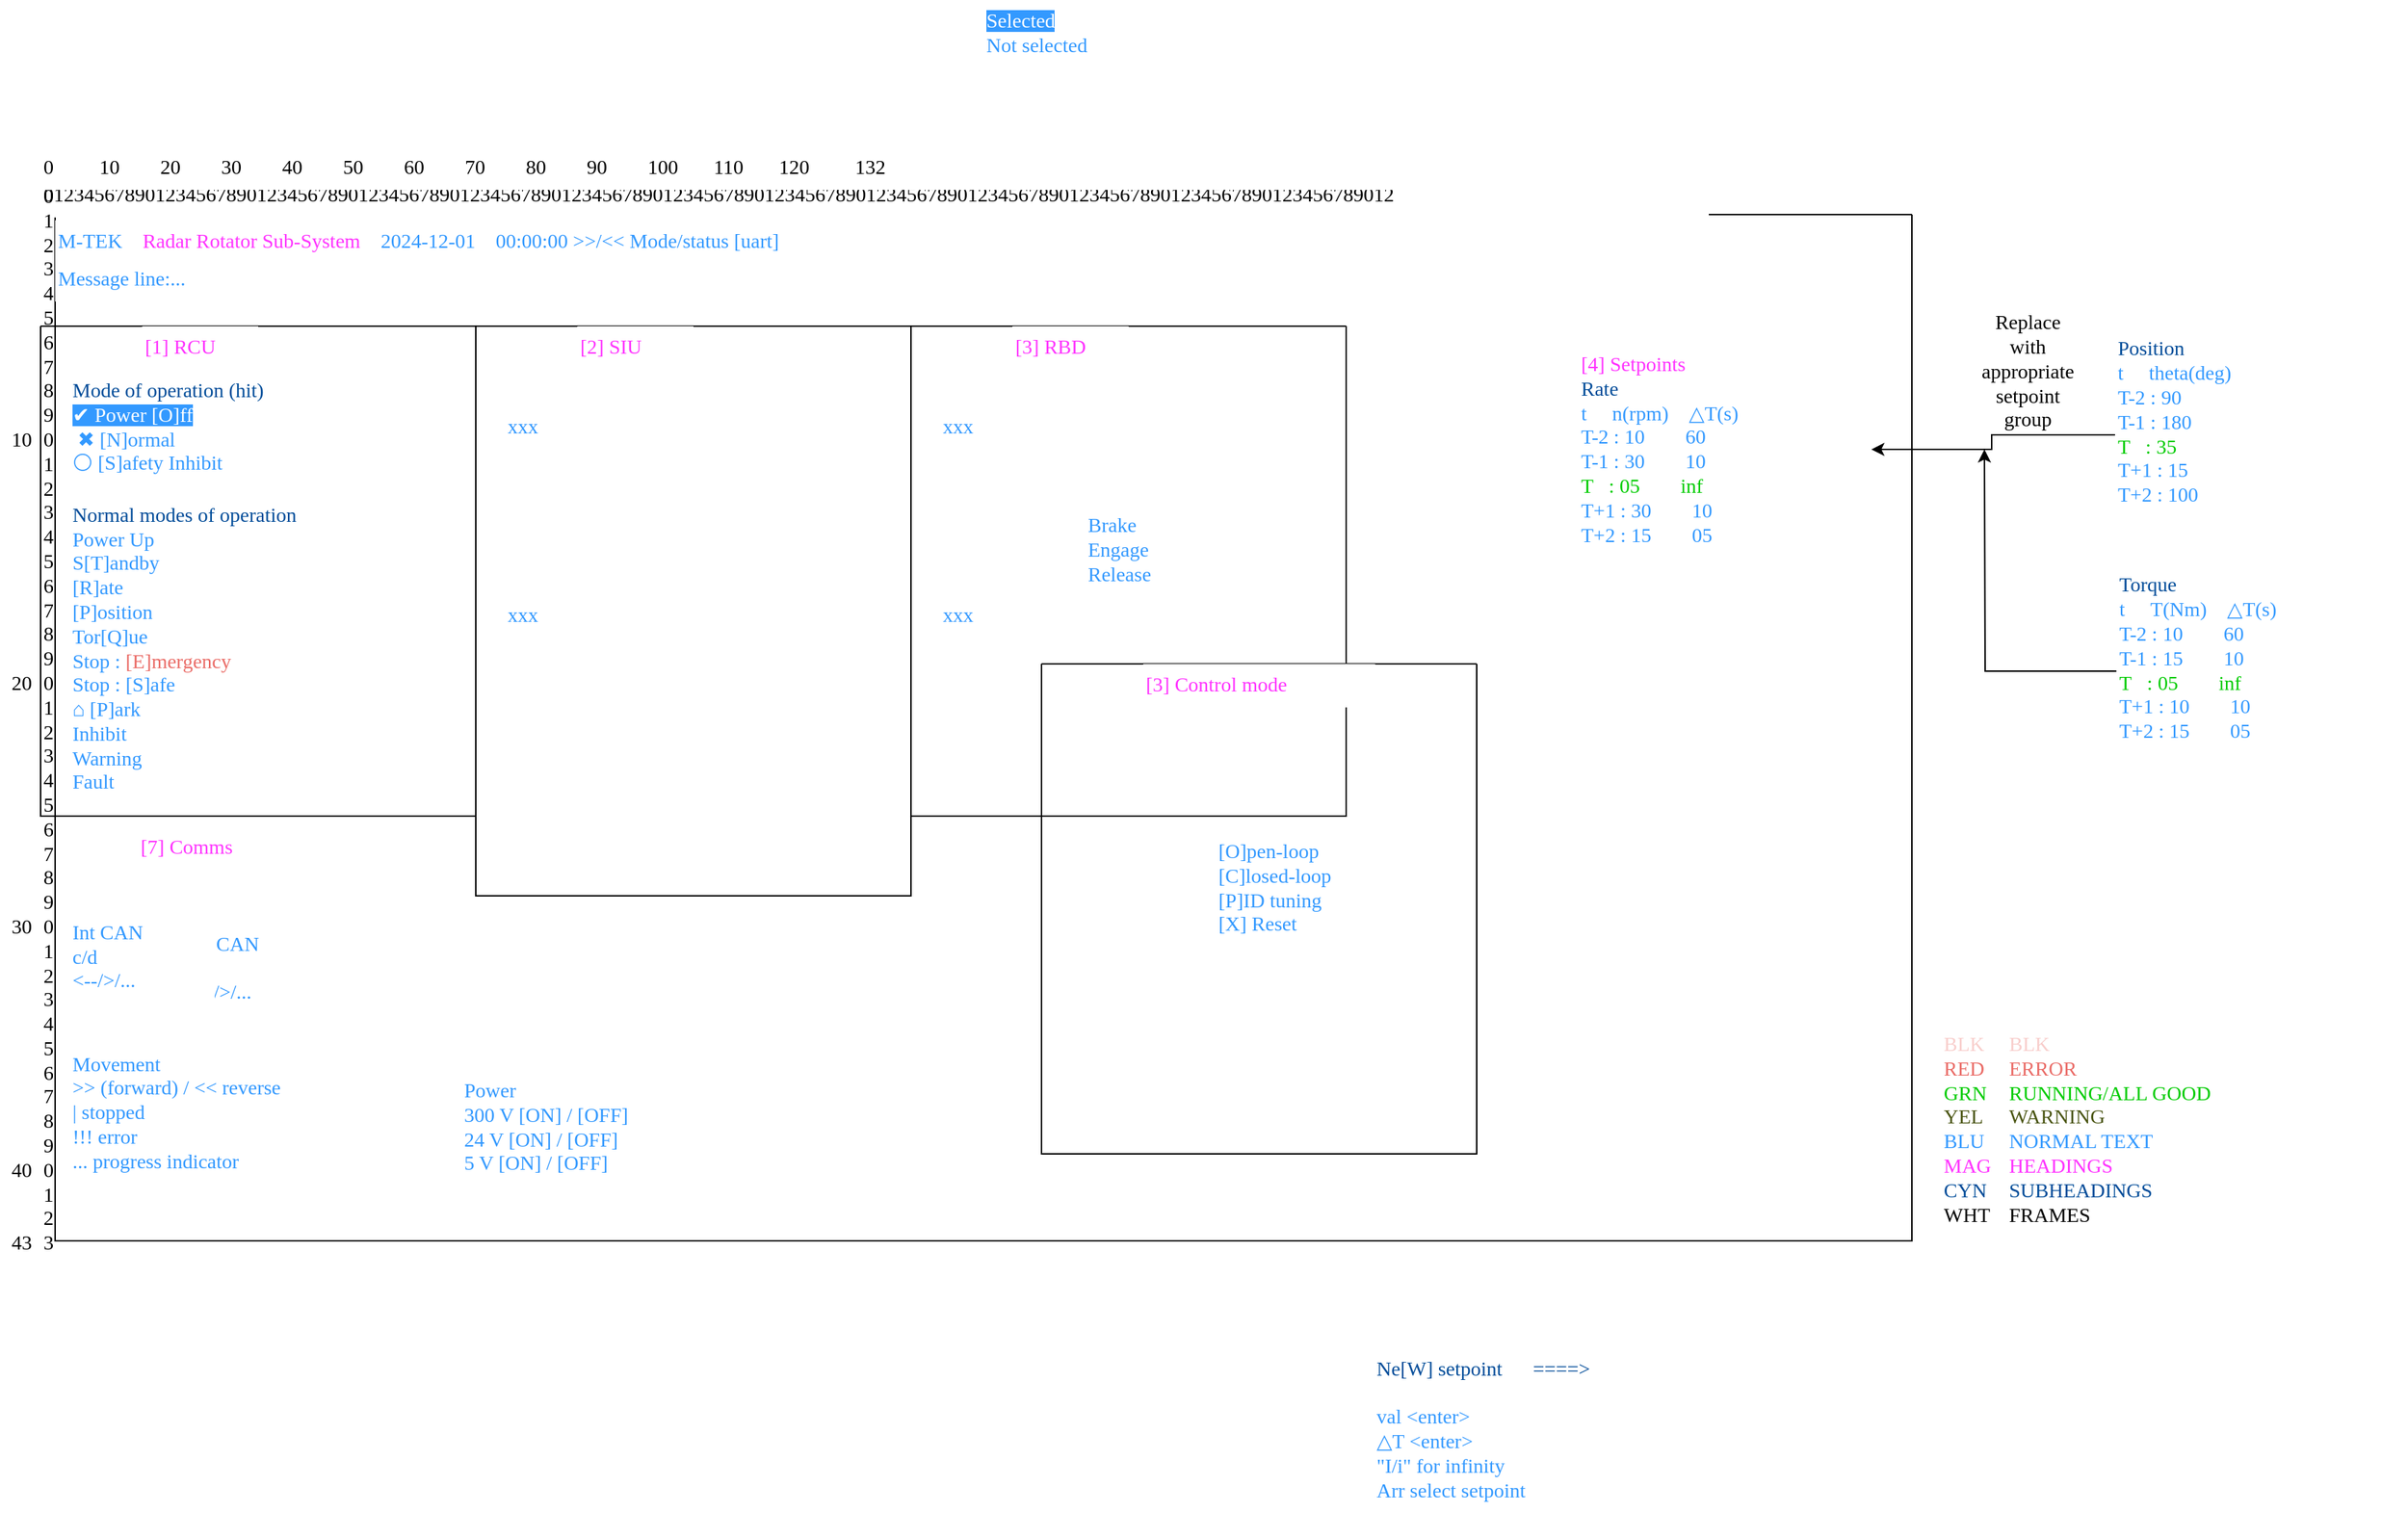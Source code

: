 <mxfile version="25.0.3">
  <diagram name="Page-1" id="gYPdV5KYoYjTxZCbX4Au">
    <mxGraphModel dx="3088" dy="1907" grid="1" gridSize="10" guides="1" tooltips="1" connect="1" arrows="1" fold="1" page="1" pageScale="1" pageWidth="1654" pageHeight="1169" math="0" shadow="0">
      <root>
        <mxCell id="0" />
        <mxCell id="1" parent="0" />
        <mxCell id="oLKlljd090616Nfrw5Nb-1" value="``````````````````````````````````````````" style="swimlane;startSize=0;fontFamily=Lucida Console;fontSize=14;" parent="1" vertex="1">
          <mxGeometry x="20" y="8" width="1280" height="708" as="geometry" />
        </mxCell>
        <mxCell id="LSzqvkUK99cfRbp6Mw0R-2" value="&#xa;" style="swimlane;startSize=0;fontFamily=Lucida Console;fontSize=14;" parent="oLKlljd090616Nfrw5Nb-1" vertex="1">
          <mxGeometry x="-10" y="77" width="300" height="338" as="geometry" />
        </mxCell>
        <mxCell id="LSzqvkUK99cfRbp6Mw0R-15" value="&lt;div&gt;&lt;span style=&quot;color: rgb(0, 76, 153); background-color: initial;&quot;&gt;Mode of operation (hit)&lt;/span&gt;&lt;/div&gt;&lt;div&gt;&lt;font color=&quot;#ffffff&quot; style=&quot;background-color: rgb(51, 153, 255);&quot;&gt;✔ Power [O]ff&lt;/font&gt;&lt;/div&gt;&lt;div&gt;&lt;div&gt;&lt;font color=&quot;#3399ff&quot;&gt;&amp;nbsp;✖ [N]ormal&amp;nbsp;&lt;/font&gt;&lt;/div&gt;&lt;div style=&quot;color: rgb(51, 153, 255);&quot;&gt;⚪ [S]afety Inhibit&lt;/div&gt;&lt;/div&gt;" style="text;html=1;align=left;verticalAlign=middle;resizable=0;points=[];autosize=1;strokeColor=none;fillColor=default;fontFamily=Lucida Console;fontSize=14;" parent="LSzqvkUK99cfRbp6Mw0R-2" vertex="1">
          <mxGeometry x="20" y="30" width="220" height="80" as="geometry" />
        </mxCell>
        <mxCell id="LSzqvkUK99cfRbp6Mw0R-17" value="&lt;div&gt;&lt;span style=&quot;color: rgb(0, 76, 153); background-color: initial;&quot;&gt;Normal modes of operation&lt;/span&gt;&lt;/div&gt;&lt;div&gt;&lt;span style=&quot;color: rgb(51, 153, 255); background-color: initial;&quot;&gt;Power Up&lt;/span&gt;&lt;/div&gt;&lt;div&gt;&lt;span style=&quot;background-color: initial;&quot;&gt;&lt;font color=&quot;#3399ff&quot;&gt;&lt;div style=&quot;&quot;&gt;S[T]andby&lt;/div&gt;&lt;div style=&quot;&quot;&gt;[R]ate&amp;nbsp;&lt;/div&gt;&lt;div style=&quot;&quot;&gt;[P]osition&lt;/div&gt;&lt;div style=&quot;&quot;&gt;Tor[Q]ue&amp;nbsp;&lt;/div&gt;&lt;div style=&quot;&quot;&gt;Stop :&amp;nbsp;&lt;span style=&quot;color: rgb(234, 107, 102);&quot;&gt;[E]mergency&amp;nbsp;&lt;/span&gt;&lt;/div&gt;&lt;div style=&quot;&quot;&gt;Stop : [S]afe&lt;/div&gt;&lt;/font&gt;&lt;/span&gt;&lt;span style=&quot;background-color: initial;&quot;&gt;&lt;font color=&quot;#3399ff&quot;&gt;&lt;div style=&quot;&quot;&gt;&lt;span style=&quot;background-color: initial; color: rgb(0, 0, 0);&quot;&gt;&lt;font color=&quot;#3399ff&quot;&gt;⌂ [&lt;/font&gt;&lt;/span&gt;P]ark&amp;nbsp;&lt;/div&gt;&lt;div style=&quot;&quot;&gt;Inhibit&lt;/div&gt;&lt;div style=&quot;&quot;&gt;Warning&lt;/div&gt;&lt;div style=&quot;&quot;&gt;Fault&amp;nbsp;&lt;/div&gt;&lt;/font&gt;&lt;/span&gt;&lt;/div&gt;" style="text;html=1;align=left;verticalAlign=middle;resizable=0;points=[];autosize=1;strokeColor=none;fillColor=default;fontFamily=Lucida Console;fontSize=14;" parent="LSzqvkUK99cfRbp6Mw0R-2" vertex="1">
          <mxGeometry x="20" y="113" width="230" height="220" as="geometry" />
        </mxCell>
        <mxCell id="LSzqvkUK99cfRbp6Mw0R-18" value="&lt;span style=&quot;color: rgb(255, 51, 255);&quot;&gt;[1] RCU&lt;/span&gt;" style="text;html=1;align=left;verticalAlign=middle;resizable=0;points=[];autosize=1;strokeColor=none;fillColor=default;fontFamily=Lucida Console;fontSize=14;" parent="LSzqvkUK99cfRbp6Mw0R-2" vertex="1">
          <mxGeometry x="70" width="80" height="30" as="geometry" />
        </mxCell>
        <mxCell id="oLKlljd090616Nfrw5Nb-26" value="&lt;div&gt;&lt;font color=&quot;#3399ff&quot;&gt;Movement&lt;/font&gt;&lt;/div&gt;&lt;div&gt;&lt;font color=&quot;#3399ff&quot;&gt;&amp;gt;&amp;gt; (forward) / &amp;lt;&amp;lt; reverse&lt;/font&gt;&lt;/div&gt;&lt;div&gt;&lt;font color=&quot;#3399ff&quot;&gt;| stopped&lt;/font&gt;&lt;/div&gt;&lt;div&gt;&lt;font color=&quot;#3399ff&quot;&gt;!!! error&lt;/font&gt;&lt;/div&gt;&lt;div&gt;&lt;font color=&quot;#3399ff&quot;&gt;... progress indicator&lt;/font&gt;&lt;/div&gt;" style="text;html=1;align=left;verticalAlign=middle;resizable=0;points=[];autosize=1;strokeColor=none;fillColor=default;fontFamily=Lucida Console;fontSize=14;" parent="oLKlljd090616Nfrw5Nb-1" vertex="1">
          <mxGeometry x="10" y="570" width="230" height="100" as="geometry" />
        </mxCell>
        <mxCell id="oLKlljd090616Nfrw5Nb-27" value="&lt;div&gt;&lt;font color=&quot;#3399ff&quot;&gt;Power&lt;/font&gt;&lt;/div&gt;&lt;div&gt;&lt;font color=&quot;#3399ff&quot;&gt;300 V [ON] / [OFF]&lt;/font&gt;&lt;/div&gt;&lt;div&gt;&lt;span style=&quot;color: rgb(51, 153, 255);&quot;&gt;24 V [ON] / [OFF]&lt;/span&gt;&lt;font color=&quot;#3399ff&quot;&gt;&lt;/font&gt;&lt;/div&gt;&lt;div&gt;&lt;span style=&quot;color: rgb(51, 153, 255);&quot;&gt;5 V [ON] / [OFF]&lt;/span&gt;&lt;span style=&quot;color: rgb(51, 153, 255);&quot;&gt;&lt;/span&gt;&lt;/div&gt;" style="text;html=1;align=left;verticalAlign=middle;resizable=0;points=[];autosize=1;strokeColor=none;fillColor=default;fontFamily=Lucida Console;fontSize=14;" parent="oLKlljd090616Nfrw5Nb-1" vertex="1">
          <mxGeometry x="280" y="590" width="180" height="80" as="geometry" />
        </mxCell>
        <mxCell id="LSzqvkUK99cfRbp6Mw0R-57" value="&#xa;" style="swimlane;startSize=0;fontFamily=Lucida Console;fontSize=14;" parent="oLKlljd090616Nfrw5Nb-1" vertex="1">
          <mxGeometry x="290" y="77" width="300" height="393" as="geometry" />
        </mxCell>
        <mxCell id="LSzqvkUK99cfRbp6Mw0R-58" value="&lt;div&gt;&lt;font color=&quot;#3399ff&quot;&gt;xxx&lt;/font&gt;&lt;/div&gt;" style="text;html=1;align=left;verticalAlign=middle;resizable=0;points=[];autosize=1;strokeColor=none;fillColor=default;fontFamily=Lucida Console;fontSize=14;" parent="LSzqvkUK99cfRbp6Mw0R-57" vertex="1">
          <mxGeometry x="20" y="55" width="50" height="30" as="geometry" />
        </mxCell>
        <mxCell id="LSzqvkUK99cfRbp6Mw0R-59" value="&lt;div&gt;&lt;font color=&quot;#3399ff&quot;&gt;xxx&lt;/font&gt;&lt;/div&gt;" style="text;html=1;align=left;verticalAlign=middle;resizable=0;points=[];autosize=1;strokeColor=none;fillColor=default;fontFamily=Lucida Console;fontSize=14;" parent="LSzqvkUK99cfRbp6Mw0R-57" vertex="1">
          <mxGeometry x="20" y="185" width="50" height="30" as="geometry" />
        </mxCell>
        <mxCell id="LSzqvkUK99cfRbp6Mw0R-60" value="&lt;span style=&quot;color: rgb(255, 51, 255);&quot;&gt;[2] SIU&lt;/span&gt;" style="text;html=1;align=left;verticalAlign=middle;resizable=0;points=[];autosize=1;strokeColor=none;fillColor=default;fontFamily=Lucida Console;fontSize=14;" parent="LSzqvkUK99cfRbp6Mw0R-57" vertex="1">
          <mxGeometry x="70" width="80" height="30" as="geometry" />
        </mxCell>
        <mxCell id="LSzqvkUK99cfRbp6Mw0R-61" value="&#xa;" style="swimlane;startSize=0;fontFamily=Lucida Console;fontSize=14;" parent="oLKlljd090616Nfrw5Nb-1" vertex="1">
          <mxGeometry x="590" y="77" width="300" height="338" as="geometry" />
        </mxCell>
        <mxCell id="LSzqvkUK99cfRbp6Mw0R-62" value="&lt;div&gt;&lt;font color=&quot;#3399ff&quot;&gt;xxx&lt;/font&gt;&lt;/div&gt;" style="text;html=1;align=left;verticalAlign=middle;resizable=0;points=[];autosize=1;strokeColor=none;fillColor=default;fontFamily=Lucida Console;fontSize=14;" parent="LSzqvkUK99cfRbp6Mw0R-61" vertex="1">
          <mxGeometry x="20" y="55" width="50" height="30" as="geometry" />
        </mxCell>
        <mxCell id="LSzqvkUK99cfRbp6Mw0R-63" value="&lt;div&gt;&lt;font color=&quot;#3399ff&quot;&gt;xxx&lt;/font&gt;&lt;/div&gt;" style="text;html=1;align=left;verticalAlign=middle;resizable=0;points=[];autosize=1;strokeColor=none;fillColor=default;fontFamily=Lucida Console;fontSize=14;" parent="LSzqvkUK99cfRbp6Mw0R-61" vertex="1">
          <mxGeometry x="20" y="185" width="50" height="30" as="geometry" />
        </mxCell>
        <mxCell id="LSzqvkUK99cfRbp6Mw0R-64" value="&lt;span style=&quot;color: rgb(255, 51, 255);&quot;&gt;[3] RBD&lt;/span&gt;" style="text;html=1;align=left;verticalAlign=middle;resizable=0;points=[];autosize=1;strokeColor=none;fillColor=default;fontFamily=Lucida Console;fontSize=14;" parent="LSzqvkUK99cfRbp6Mw0R-61" vertex="1">
          <mxGeometry x="70" width="80" height="30" as="geometry" />
        </mxCell>
        <mxCell id="LSzqvkUK99cfRbp6Mw0R-16" value="&lt;div&gt;&lt;font color=&quot;#3399ff&quot;&gt;Brake&lt;/font&gt;&lt;/div&gt;&lt;div&gt;&lt;font color=&quot;#3399ff&quot;&gt;Engage&lt;/font&gt;&lt;/div&gt;&lt;div&gt;&lt;font color=&quot;#3399ff&quot;&gt;Release&lt;/font&gt;&lt;/div&gt;" style="text;html=1;align=left;verticalAlign=middle;resizable=0;points=[];autosize=1;strokeColor=none;fillColor=default;fontFamily=Lucida Console;fontSize=14;" parent="LSzqvkUK99cfRbp6Mw0R-61" vertex="1">
          <mxGeometry x="120" y="125" width="80" height="60" as="geometry" />
        </mxCell>
        <mxCell id="0JCC86L8l436ZXqpCiF8-4" value="&lt;div&gt;&lt;font color=&quot;#ff33ff&quot;&gt;[4] Setpoints&lt;/font&gt;&lt;/div&gt;&lt;div&gt;&lt;span style=&quot;color: rgb(0, 76, 153);&quot;&gt;Rate&amp;nbsp;&amp;nbsp;&lt;/span&gt;&lt;/div&gt;&lt;div&gt;&lt;font color=&quot;#3399ff&quot;&gt;t&amp;nbsp; &amp;nbsp; &amp;nbsp;&lt;/font&gt;&lt;font color=&quot;#3399ff&quot; style=&quot;background-color: initial;&quot;&gt;n(rpm)&amp;nbsp; &amp;nbsp;&amp;nbsp;&lt;/font&gt;&lt;span style=&quot;background-color: initial;&quot;&gt;&lt;font color=&quot;#3399ff&quot;&gt;△&lt;/font&gt;&lt;/span&gt;&lt;font color=&quot;#3399ff&quot;&gt;T(&lt;/font&gt;&lt;span style=&quot;background-color: initial; color: rgb(51, 153, 255);&quot;&gt;s)&lt;/span&gt;&lt;/div&gt;&lt;div&gt;&lt;font style=&quot;background-color: initial;&quot; color=&quot;#3399ff&quot;&gt;T-2 :&amp;nbsp;&lt;/font&gt;&lt;span style=&quot;background-color: initial; color: rgb(51, 153, 255);&quot;&gt;10&amp;nbsp; &amp;nbsp; &amp;nbsp; &amp;nbsp; 60&lt;/span&gt;&lt;/div&gt;&lt;div&gt;&lt;font color=&quot;#3399ff&quot;&gt;T-1 : 30&amp;nbsp; &amp;nbsp; &amp;nbsp; &amp;nbsp; 10&lt;/font&gt;&lt;/div&gt;&lt;div&gt;&lt;font color=&quot;#00cc00&quot;&gt;T&amp;nbsp; &amp;nbsp;: 05&amp;nbsp; &amp;nbsp; &amp;nbsp; &amp;nbsp; inf&lt;/font&gt;&lt;/div&gt;&lt;div&gt;&lt;font color=&quot;#3399ff&quot;&gt;T+1 : 30&amp;nbsp; &amp;nbsp; &amp;nbsp; &amp;nbsp; 10&lt;/font&gt;&lt;/div&gt;&lt;div&gt;&lt;font color=&quot;#3399ff&quot;&gt;T+2 : 15&amp;nbsp; &amp;nbsp; &amp;nbsp; &amp;nbsp; 05&lt;/font&gt;&lt;/div&gt;&lt;div&gt;&lt;br&gt;&lt;/div&gt;" style="text;html=1;align=left;verticalAlign=middle;resizable=0;points=[];autosize=1;strokeColor=none;fillColor=default;fontFamily=Lucida Console;fontSize=14;" parent="oLKlljd090616Nfrw5Nb-1" vertex="1">
          <mxGeometry x="1050" y="91" width="200" height="160" as="geometry" />
        </mxCell>
        <mxCell id="LSzqvkUK99cfRbp6Mw0R-78" value="" style="group;fontStyle=4" parent="oLKlljd090616Nfrw5Nb-1" vertex="1" connectable="0">
          <mxGeometry x="30" y="420" width="190" height="40" as="geometry" />
        </mxCell>
        <mxCell id="LSzqvkUK99cfRbp6Mw0R-74" value="&lt;div&gt;&lt;font color=&quot;#3399ff&quot;&gt;&lt;br&gt;&lt;/font&gt;&lt;/div&gt;" style="text;html=1;align=left;verticalAlign=middle;resizable=0;points=[];autosize=1;strokeColor=none;fillColor=default;fontFamily=Lucida Console;fontSize=14;" parent="LSzqvkUK99cfRbp6Mw0R-78" vertex="1">
          <mxGeometry x="117.619" y="14.434" width="20" height="30" as="geometry" />
        </mxCell>
        <mxCell id="LSzqvkUK99cfRbp6Mw0R-77" value="" style="group" parent="LSzqvkUK99cfRbp6Mw0R-78" vertex="1" connectable="0">
          <mxGeometry width="135.714" height="37.186" as="geometry" />
        </mxCell>
        <mxCell id="LSzqvkUK99cfRbp6Mw0R-71" value="" style="text;html=1;align=left;verticalAlign=middle;resizable=0;points=[];autosize=1;strokeColor=none;fillColor=default;fontFamily=Lucida Console;fontSize=14;" parent="LSzqvkUK99cfRbp6Mw0R-77" vertex="1">
          <mxGeometry x="58.81" y="20.061" width="50" height="40" as="geometry" />
        </mxCell>
        <mxCell id="LSzqvkUK99cfRbp6Mw0R-83" value="&lt;div&gt;&lt;font color=&quot;#ff33ff&quot;&gt;[7] Comms&lt;/font&gt;&lt;/div&gt;" style="text;html=1;align=left;verticalAlign=middle;resizable=0;points=[];autosize=1;strokeColor=none;fillColor=default;fontFamily=Lucida Console;fontSize=14;" parent="LSzqvkUK99cfRbp6Mw0R-77" vertex="1">
          <mxGeometry x="27.143" y="2.324" width="100" height="30" as="geometry" />
        </mxCell>
        <mxCell id="oLKlljd090616Nfrw5Nb-9" value="&lt;font color=&quot;#3399ff&quot;&gt;M-TEK&amp;nbsp; &amp;nbsp; &lt;/font&gt;&lt;font color=&quot;#ff33ff&quot;&gt;Radar Rotator Sub-System&amp;nbsp; &amp;nbsp;&amp;nbsp;&lt;/font&gt;&lt;span style=&quot;color: rgb(51, 153, 255);&quot;&gt;2024-12-01&amp;nbsp; &amp;nbsp; 00:00:00&amp;nbsp;&lt;/span&gt;&lt;span style=&quot;color: rgb(51, 153, 255); background-color: initial;&quot;&gt;&amp;gt;&amp;gt;/&amp;lt;&amp;lt; Mode/status [&lt;/span&gt;&lt;span style=&quot;color: rgb(51, 153, 255);&quot;&gt;uart]&lt;/span&gt;" style="text;html=1;align=left;verticalAlign=middle;resizable=0;points=[];autosize=1;strokeColor=none;fillColor=default;labelBackgroundColor=none;fontFamily=Lucida Console;fontSize=14;" parent="oLKlljd090616Nfrw5Nb-1" vertex="1">
          <mxGeometry y="4" width="730" height="30" as="geometry" />
        </mxCell>
        <mxCell id="oLKlljd090616Nfrw5Nb-10" value="&lt;font color=&quot;#3399ff&quot;&gt;Message line:...&lt;/font&gt;" style="text;html=1;align=left;verticalAlign=middle;resizable=0;points=[];autosize=1;strokeColor=none;fillColor=default;fontFamily=Lucida Console;fontSize=14;" parent="oLKlljd090616Nfrw5Nb-1" vertex="1">
          <mxGeometry y="30" width="160" height="30" as="geometry" />
        </mxCell>
        <mxCell id="XM46SwbWzzAtsz8LBBQU-1" value="&#xa;" style="swimlane;startSize=0;fontFamily=Lucida Console;fontSize=14;" parent="oLKlljd090616Nfrw5Nb-1" vertex="1">
          <mxGeometry x="680" y="310" width="300" height="338" as="geometry" />
        </mxCell>
        <mxCell id="XM46SwbWzzAtsz8LBBQU-4" value="&lt;span style=&quot;color: rgb(255, 51, 255);&quot;&gt;[3] Control mode&lt;/span&gt;" style="text;html=1;align=left;verticalAlign=middle;resizable=0;points=[];autosize=1;strokeColor=none;fillColor=default;fontFamily=Lucida Console;fontSize=14;" parent="XM46SwbWzzAtsz8LBBQU-1" vertex="1">
          <mxGeometry x="70" width="160" height="30" as="geometry" />
        </mxCell>
        <mxCell id="XM46SwbWzzAtsz8LBBQU-5" value="&lt;div&gt;&lt;font color=&quot;#3399ff&quot;&gt;[O]pen-loop&lt;/font&gt;&lt;/div&gt;&lt;div&gt;&lt;font color=&quot;#3399ff&quot;&gt;[C]losed-loop&lt;/font&gt;&lt;/div&gt;&lt;div&gt;&lt;font color=&quot;#3399ff&quot;&gt;[P]ID tuning&lt;/font&gt;&lt;/div&gt;&lt;div&gt;&lt;font color=&quot;#3399ff&quot;&gt;[X] Reset&lt;/font&gt;&lt;/div&gt;" style="text;html=1;align=left;verticalAlign=middle;resizable=0;points=[];autosize=1;strokeColor=none;fillColor=default;fontFamily=Lucida Console;fontSize=14;" parent="XM46SwbWzzAtsz8LBBQU-1" vertex="1">
          <mxGeometry x="120" y="115" width="130" height="80" as="geometry" />
        </mxCell>
        <mxCell id="XM46SwbWzzAtsz8LBBQU-6" value="&lt;br&gt;&lt;div&gt;&lt;br&gt;&lt;/div&gt;&lt;div&gt;&lt;font color=&quot;#3399ff&quot;&gt;Int CAN&lt;/font&gt;&lt;/div&gt;&lt;div&gt;&lt;font color=&quot;#3399ff&quot;&gt;c/d&lt;/font&gt;&lt;/div&gt;&lt;div&gt;&lt;font color=&quot;#3399ff&quot;&gt;&amp;lt;--/&amp;gt;/...&lt;/font&gt;&lt;/div&gt;&lt;div&gt;&lt;br&gt;&lt;/div&gt;" style="text;html=1;align=left;verticalAlign=middle;resizable=0;points=[];autosize=1;strokeColor=none;fillColor=default;fontFamily=Lucida Console;fontSize=14;" parent="oLKlljd090616Nfrw5Nb-1" vertex="1">
          <mxGeometry x="90" y="457" width="100" height="110" as="geometry" />
        </mxCell>
        <mxCell id="LSzqvkUK99cfRbp6Mw0R-72" value="&lt;br&gt;&lt;div&gt;&lt;br&gt;&lt;/div&gt;&lt;div&gt;&lt;font color=&quot;#3399ff&quot;&gt;Int CAN&lt;/font&gt;&lt;/div&gt;&lt;div&gt;&lt;font color=&quot;#3399ff&quot;&gt;c/d&lt;/font&gt;&lt;/div&gt;&lt;div&gt;&lt;font color=&quot;#3399ff&quot;&gt;&amp;lt;--/&amp;gt;/...&lt;/font&gt;&lt;/div&gt;&lt;div&gt;&lt;br&gt;&lt;/div&gt;" style="text;html=1;align=left;verticalAlign=middle;resizable=0;points=[];autosize=1;strokeColor=none;fillColor=default;fontFamily=Lucida Console;fontSize=14;" parent="oLKlljd090616Nfrw5Nb-1" vertex="1">
          <mxGeometry x="10" y="449" width="100" height="110" as="geometry" />
        </mxCell>
        <mxCell id="qkAYrCaB-duEuZqhV6VB-1" value="&lt;font&gt;0123456789012345678901234567890123456789012345678901234567890123456789012345678901234567890123456789012345678901234567890123456789012&lt;/font&gt;" style="text;html=1;align=left;verticalAlign=middle;resizable=0;points=[];autosize=1;strokeColor=none;fillColor=default;fontFamily=Lucida Console;fontSize=14;" parent="1" vertex="1">
          <mxGeometry x="10" y="-20" width="1150" height="30" as="geometry" />
        </mxCell>
        <mxCell id="qkAYrCaB-duEuZqhV6VB-2" value="&lt;font&gt;0&amp;nbsp; &amp;nbsp; &amp;nbsp; &amp;nbsp; &amp;nbsp;10&amp;nbsp; &amp;nbsp; &amp;nbsp; &amp;nbsp; 20&amp;nbsp; &amp;nbsp; &amp;nbsp; &amp;nbsp; 30&amp;nbsp; &amp;nbsp; &amp;nbsp; &amp;nbsp; 40&amp;nbsp; &amp;nbsp; &amp;nbsp; &amp;nbsp; 50&amp;nbsp; &amp;nbsp; &amp;nbsp; &amp;nbsp; 60&amp;nbsp; &amp;nbsp; &amp;nbsp; &amp;nbsp; 70&amp;nbsp; &amp;nbsp; &amp;nbsp; &amp;nbsp; 80&amp;nbsp; &amp;nbsp; &amp;nbsp; &amp;nbsp; 90&amp;nbsp; &amp;nbsp; &amp;nbsp; &amp;nbsp; 100&amp;nbsp; &amp;nbsp; &amp;nbsp; &amp;nbsp;110&amp;nbsp; &amp;nbsp; &amp;nbsp; &amp;nbsp;120&amp;nbsp; &amp;nbsp; &amp;nbsp; &amp;nbsp; &amp;nbsp;132&amp;nbsp;&lt;/font&gt;" style="text;html=1;align=left;verticalAlign=middle;resizable=0;points=[];autosize=1;strokeColor=none;fillColor=default;fontFamily=Lucida Console;fontSize=14;" parent="1" vertex="1">
          <mxGeometry x="10" y="-39" width="1170" height="30" as="geometry" />
        </mxCell>
        <mxCell id="0JCC86L8l436ZXqpCiF8-2" value="&lt;div&gt;&lt;br&gt;&lt;/div&gt;&lt;div&gt;&lt;br&gt;&lt;/div&gt;&lt;div&gt;&lt;br&gt;&lt;/div&gt;&lt;div&gt;&lt;br&gt;&lt;/div&gt;&lt;div&gt;&lt;br&gt;&lt;/div&gt;&lt;div&gt;&lt;br&gt;&lt;/div&gt;&lt;div&gt;&lt;br&gt;&lt;/div&gt;&lt;div&gt;&lt;br&gt;&lt;/div&gt;&lt;div&gt;&lt;br&gt;&lt;/div&gt;&lt;br&gt;&lt;div&gt;10&lt;/div&gt;&lt;div&gt;&lt;br&gt;&lt;/div&gt;&lt;div&gt;&lt;br&gt;&lt;/div&gt;&lt;div&gt;&lt;br&gt;&lt;/div&gt;&lt;div&gt;&lt;br&gt;&lt;/div&gt;&lt;div&gt;&lt;br&gt;&lt;/div&gt;&lt;div&gt;&lt;br&gt;&lt;/div&gt;&lt;div&gt;&lt;br&gt;&lt;/div&gt;&lt;div&gt;&lt;br&gt;&lt;/div&gt;&lt;div&gt;&lt;br&gt;&lt;/div&gt;&lt;div&gt;20&lt;/div&gt;&lt;div&gt;&lt;br&gt;&lt;/div&gt;&lt;div&gt;&lt;br&gt;&lt;/div&gt;&lt;div&gt;&lt;br&gt;&lt;/div&gt;&lt;div&gt;&lt;br&gt;&lt;/div&gt;&lt;div&gt;&lt;br&gt;&lt;/div&gt;&lt;div&gt;&lt;br&gt;&lt;/div&gt;&lt;div&gt;&lt;br&gt;&lt;/div&gt;&lt;div&gt;&lt;br&gt;&lt;/div&gt;&lt;div&gt;&lt;br&gt;&lt;/div&gt;&lt;div&gt;30&lt;/div&gt;&lt;div&gt;&lt;br&gt;&lt;/div&gt;&lt;div&gt;&lt;br&gt;&lt;/div&gt;&lt;div&gt;&lt;br&gt;&lt;/div&gt;&lt;div&gt;&lt;br&gt;&lt;/div&gt;&lt;div&gt;&lt;br&gt;&lt;/div&gt;&lt;div&gt;&lt;br&gt;&lt;/div&gt;&lt;div&gt;&lt;br&gt;&lt;/div&gt;&lt;div&gt;&lt;br&gt;&lt;/div&gt;&lt;div&gt;&lt;br&gt;&lt;/div&gt;&lt;div&gt;40&lt;/div&gt;&lt;div&gt;&lt;br&gt;&lt;/div&gt;&lt;div&gt;&lt;br&gt;&lt;/div&gt;&lt;div&gt;43&lt;/div&gt;&lt;div&gt;&lt;br&gt;&lt;/div&gt;&lt;div&gt;&lt;br&gt;&lt;/div&gt;&lt;div&gt;&lt;br&gt;&lt;/div&gt;" style="text;whiteSpace=wrap;html=1;align=right;fontFamily=Lucida Console;fontSize=14;" parent="1" vertex="1">
          <mxGeometry x="-18" y="-19" width="24" height="240" as="geometry" />
        </mxCell>
        <mxCell id="qkAYrCaB-duEuZqhV6VB-3" value="0&lt;div&gt;1&lt;/div&gt;&lt;div&gt;2&lt;/div&gt;&lt;div&gt;3&lt;/div&gt;&lt;div&gt;4&lt;/div&gt;&lt;div&gt;5&lt;/div&gt;&lt;div&gt;6&lt;/div&gt;&lt;div&gt;7&lt;/div&gt;&lt;div&gt;8&lt;/div&gt;&lt;div&gt;9&lt;/div&gt;&lt;div&gt;0&lt;/div&gt;&lt;div&gt;1&lt;/div&gt;&lt;div&gt;2&lt;/div&gt;&lt;div&gt;3&lt;/div&gt;&lt;div&gt;4&lt;/div&gt;&lt;div&gt;5&lt;/div&gt;&lt;div&gt;6&lt;/div&gt;&lt;div&gt;7&lt;/div&gt;&lt;div&gt;8&lt;/div&gt;&lt;div&gt;9&lt;/div&gt;&lt;div&gt;0&lt;/div&gt;&lt;div&gt;1&lt;/div&gt;&lt;div&gt;2&lt;/div&gt;&lt;div&gt;3&lt;/div&gt;&lt;div&gt;4&lt;/div&gt;&lt;div&gt;5&lt;/div&gt;&lt;div&gt;6&lt;/div&gt;&lt;div&gt;7&lt;/div&gt;&lt;div&gt;8&lt;/div&gt;&lt;div&gt;9&lt;/div&gt;&lt;div&gt;0&lt;/div&gt;&lt;div&gt;1&lt;/div&gt;&lt;div&gt;2&lt;/div&gt;&lt;div&gt;3&lt;/div&gt;&lt;div&gt;4&lt;/div&gt;&lt;div&gt;5&lt;/div&gt;&lt;div&gt;6&lt;/div&gt;&lt;div&gt;7&lt;/div&gt;&lt;div&gt;8&lt;/div&gt;&lt;div&gt;9&lt;/div&gt;&lt;div&gt;0&lt;/div&gt;&lt;div&gt;1&lt;/div&gt;&lt;div&gt;2&lt;/div&gt;&lt;div&gt;3&lt;/div&gt;&lt;div&gt;&lt;br&gt;&lt;/div&gt;&lt;div&gt;&lt;br&gt;&lt;/div&gt;" style="text;whiteSpace=wrap;html=1;fontFamily=Lucida Console;fontSize=14;" parent="1" vertex="1">
          <mxGeometry x="10" y="-19" width="24" height="240" as="geometry" />
        </mxCell>
        <mxCell id="LSzqvkUK99cfRbp6Mw0R-84" value="&lt;div&gt;&lt;font color=&quot;#f8cecc&quot;&gt;BLK&lt;/font&gt;&lt;/div&gt;&lt;div&gt;&lt;font color=&quot;#ea6b66&quot;&gt;RED&lt;/font&gt;&lt;/div&gt;&lt;div&gt;&lt;span style=&quot;color: rgb(0, 204, 0);&quot;&gt;GRN&lt;/span&gt;&lt;/div&gt;&lt;div&gt;&lt;font color=&quot;#495411&quot;&gt;YEL&lt;/font&gt;&lt;/div&gt;&lt;div&gt;&lt;font color=&quot;#3399ff&quot;&gt;BLU&lt;/font&gt;&lt;/div&gt;&lt;div&gt;&lt;font color=&quot;#ff33ff&quot;&gt;MAG&lt;/font&gt;&lt;/div&gt;&lt;div&gt;&lt;font color=&quot;#004c99&quot;&gt;CYN&lt;/font&gt;&lt;/div&gt;&lt;div&gt;WHT&lt;/div&gt;&lt;div&gt;&lt;br&gt;&lt;/div&gt;" style="text;html=1;align=left;verticalAlign=middle;resizable=0;points=[];autosize=1;strokeColor=none;fillColor=default;fontFamily=Lucida Console;fontSize=14;" parent="1" vertex="1">
          <mxGeometry x="1320" y="568" width="50" height="160" as="geometry" />
        </mxCell>
        <mxCell id="LSzqvkUK99cfRbp6Mw0R-85" value="&lt;div&gt;&lt;font color=&quot;#f8cecc&quot;&gt;BLK&lt;/font&gt;&lt;/div&gt;&lt;div&gt;&lt;font color=&quot;#ea6b66&quot;&gt;ERROR&lt;/font&gt;&lt;/div&gt;&lt;div&gt;&lt;span style=&quot;color: rgb(0, 204, 0);&quot;&gt;RUNNING/ALL GOOD&lt;/span&gt;&lt;/div&gt;&lt;div&gt;&lt;font color=&quot;#495411&quot;&gt;WARNING&lt;/font&gt;&lt;/div&gt;&lt;div&gt;&lt;font color=&quot;#3399ff&quot;&gt;NORMAL TEXT&lt;/font&gt;&lt;/div&gt;&lt;div&gt;&lt;font color=&quot;#ff33ff&quot;&gt;HEADINGS&lt;/font&gt;&lt;/div&gt;&lt;div&gt;&lt;span style=&quot;background-color: initial;&quot;&gt;&lt;font color=&quot;#004c99&quot;&gt;SUBHEADINGS&lt;/font&gt;&lt;/span&gt;&lt;/div&gt;&lt;div&gt;&lt;span style=&quot;background-color: initial;&quot;&gt;FRAMES&lt;/span&gt;&lt;/div&gt;&lt;div&gt;&lt;br&gt;&lt;/div&gt;" style="text;html=1;align=left;verticalAlign=middle;resizable=0;points=[];autosize=1;strokeColor=none;fillColor=default;fontFamily=Lucida Console;fontSize=14;" parent="1" vertex="1">
          <mxGeometry x="1365" y="568" width="160" height="160" as="geometry" />
        </mxCell>
        <mxCell id="Y0vUoYvXCPpR4QLky-6E-1" value="&lt;div style=&quot;forced-color-adjust: none; font-family: &amp;quot;Lucida Console&amp;quot;; font-size: 14px; font-style: normal; font-variant-ligatures: normal; font-variant-caps: normal; font-weight: 400; letter-spacing: normal; orphans: 2; text-align: left; text-indent: 0px; text-transform: none; widows: 2; word-spacing: 0px; -webkit-text-stroke-width: 0px; white-space: nowrap; text-decoration-thickness: initial; text-decoration-style: initial; text-decoration-color: initial;&quot;&gt;&lt;font color=&quot;#ffffff&quot;&gt;&lt;span style=&quot;background-color: rgb(51, 153, 255);&quot;&gt;Selected&lt;/span&gt;&lt;/font&gt;&lt;/div&gt;&lt;div style=&quot;forced-color-adjust: none; font-family: &amp;quot;Lucida Console&amp;quot;; font-size: 14px; font-style: normal; font-variant-ligatures: normal; font-variant-caps: normal; font-weight: 400; letter-spacing: normal; orphans: 2; text-align: left; text-indent: 0px; text-transform: none; widows: 2; word-spacing: 0px; -webkit-text-stroke-width: 0px; white-space: nowrap; text-decoration-thickness: initial; text-decoration-style: initial; text-decoration-color: initial;&quot;&gt;&lt;span style=&quot;color: rgb(51, 153, 255);&quot;&gt;Not selected&lt;/span&gt;&lt;/div&gt;" style="text;whiteSpace=wrap;html=1;" vertex="1" parent="1">
          <mxGeometry x="660" y="-140" width="130" height="90" as="geometry" />
        </mxCell>
        <mxCell id="0JCC86L8l436ZXqpCiF8-5" value="&lt;span style=&quot;color: rgb(0, 76, 153);&quot;&gt;Ne[W] setpoint&amp;nbsp; &amp;nbsp; &amp;nbsp; ====&amp;gt;&lt;/span&gt;&lt;span style=&quot;color: rgb(51, 153, 255); background-color: initial;&quot;&gt;&amp;nbsp;&lt;/span&gt;&lt;div&gt;&lt;div&gt;&lt;br&gt;&lt;/div&gt;&lt;div&gt;&lt;div&gt;&lt;font color=&quot;#3399ff&quot;&gt;val &amp;lt;enter&amp;gt;&lt;br&gt;&lt;/font&gt;&lt;div&gt;&lt;span style=&quot;background-color: initial;&quot;&gt;&lt;font color=&quot;#3399ff&quot;&gt;△&lt;/font&gt;&lt;/span&gt;&lt;font color=&quot;#3399ff&quot;&gt;T &amp;lt;enter&amp;gt;&lt;/font&gt;&lt;div&gt;&lt;div&gt;&lt;font color=&quot;#3399ff&quot;&gt;&quot;I/i&quot; for infinity&lt;/font&gt;&lt;/div&gt;&lt;div&gt;&lt;font color=&quot;#3399ff&quot;&gt;Arr select setpoint&lt;/font&gt;&lt;/div&gt;&lt;/div&gt;&lt;/div&gt;&lt;/div&gt;&lt;div&gt;&lt;br&gt;&lt;/div&gt;&lt;/div&gt;&lt;/div&gt;" style="text;html=1;align=left;verticalAlign=middle;resizable=0;points=[];autosize=1;strokeColor=none;fillColor=default;labelBackgroundColor=none;fontFamily=Lucida Console;fontSize=14;" parent="1" vertex="1">
          <mxGeometry x="929" y="790" width="240" height="130" as="geometry" />
        </mxCell>
        <mxCell id="0JCC86L8l436ZXqpCiF8-6" value="&lt;div&gt;&lt;div&gt;&lt;span style=&quot;color: rgb(0, 76, 153); background-color: initial;&quot;&gt;Position&lt;/span&gt;&lt;/div&gt;&lt;/div&gt;&lt;div&gt;&lt;font color=&quot;#3399ff&quot;&gt;t&amp;nbsp; &amp;nbsp; &amp;nbsp;&lt;/font&gt;&lt;font color=&quot;#3399ff&quot; style=&quot;background-color: initial;&quot;&gt;theta(deg)&amp;nbsp;&lt;/font&gt;&lt;/div&gt;&lt;div&gt;&lt;font style=&quot;background-color: initial;&quot; color=&quot;#3399ff&quot;&gt;T-2 : 90&lt;/font&gt;&lt;span style=&quot;background-color: initial; color: rgb(51, 153, 255);&quot;&gt;&amp;nbsp; &amp;nbsp; &amp;nbsp; &amp;nbsp;&amp;nbsp;&lt;/span&gt;&lt;/div&gt;&lt;div&gt;&lt;font color=&quot;#3399ff&quot;&gt;T-1 : 180&amp;nbsp; &amp;nbsp; &amp;nbsp; &amp;nbsp;&amp;nbsp;&lt;/font&gt;&lt;/div&gt;&lt;div&gt;&lt;font color=&quot;#00cc00&quot;&gt;T&amp;nbsp; &amp;nbsp;: 35&amp;nbsp; &amp;nbsp; &amp;nbsp; &amp;nbsp;&amp;nbsp;&lt;/font&gt;&lt;/div&gt;&lt;div&gt;&lt;font color=&quot;#3399ff&quot;&gt;T+1 : 15&amp;nbsp; &amp;nbsp; &amp;nbsp; &amp;nbsp;&amp;nbsp;&lt;/font&gt;&lt;/div&gt;&lt;div&gt;&lt;font color=&quot;#3399ff&quot;&gt;T+2 : 100&amp;nbsp; &amp;nbsp; &amp;nbsp; &amp;nbsp;&amp;nbsp;&lt;/font&gt;&lt;/div&gt;&lt;div&gt;&lt;br&gt;&lt;/div&gt;" style="text;html=1;align=left;verticalAlign=middle;resizable=0;points=[];autosize=1;strokeColor=none;fillColor=default;fontFamily=Lucida Console;fontSize=14;" parent="1" vertex="1">
          <mxGeometry x="1440" y="85" width="170" height="150" as="geometry" />
        </mxCell>
        <mxCell id="Y0vUoYvXCPpR4QLky-6E-7" style="edgeStyle=orthogonalEdgeStyle;rounded=0;orthogonalLoop=1;jettySize=auto;html=1;" edge="1" parent="1" source="0JCC86L8l436ZXqpCiF8-7">
          <mxGeometry relative="1" as="geometry">
            <mxPoint x="1350" y="170" as="targetPoint" />
          </mxGeometry>
        </mxCell>
        <mxCell id="0JCC86L8l436ZXqpCiF8-7" value="&lt;div&gt;&lt;div&gt;&lt;span style=&quot;color: rgb(0, 76, 153); background-color: initial;&quot;&gt;Torque&lt;/span&gt;&lt;/div&gt;&lt;/div&gt;&lt;div&gt;&lt;font color=&quot;#3399ff&quot;&gt;t&amp;nbsp; &amp;nbsp; &amp;nbsp;&lt;/font&gt;&lt;font color=&quot;#3399ff&quot; style=&quot;background-color: initial;&quot;&gt;T(Nm)&amp;nbsp; &amp;nbsp;&amp;nbsp;&lt;/font&gt;&lt;span style=&quot;background-color: initial;&quot;&gt;&lt;font color=&quot;#3399ff&quot;&gt;△&lt;/font&gt;&lt;/span&gt;&lt;font color=&quot;#3399ff&quot;&gt;T(&lt;/font&gt;&lt;span style=&quot;background-color: initial; color: rgb(51, 153, 255);&quot;&gt;s)&lt;/span&gt;&lt;/div&gt;&lt;div&gt;&lt;font style=&quot;background-color: initial;&quot; color=&quot;#3399ff&quot;&gt;T-2 :&amp;nbsp;&lt;/font&gt;&lt;span style=&quot;background-color: initial; color: rgb(51, 153, 255);&quot;&gt;10&amp;nbsp; &amp;nbsp; &amp;nbsp; &amp;nbsp; 60&lt;/span&gt;&lt;/div&gt;&lt;div&gt;&lt;font color=&quot;#3399ff&quot;&gt;T-1 : 15&amp;nbsp; &amp;nbsp; &amp;nbsp; &amp;nbsp; 10&lt;/font&gt;&lt;/div&gt;&lt;div&gt;&lt;font color=&quot;#00cc00&quot;&gt;T&amp;nbsp; &amp;nbsp;: 05&amp;nbsp; &amp;nbsp; &amp;nbsp; &amp;nbsp; inf&lt;/font&gt;&lt;/div&gt;&lt;div&gt;&lt;font color=&quot;#3399ff&quot;&gt;T+1 : 10&amp;nbsp; &amp;nbsp; &amp;nbsp; &amp;nbsp; 10&lt;/font&gt;&lt;/div&gt;&lt;div&gt;&lt;font color=&quot;#3399ff&quot;&gt;T+2 : 15&amp;nbsp; &amp;nbsp; &amp;nbsp; &amp;nbsp; 05&lt;/font&gt;&lt;/div&gt;&lt;div&gt;&lt;br&gt;&lt;/div&gt;" style="text;html=1;align=left;verticalAlign=middle;resizable=0;points=[];autosize=1;strokeColor=none;fillColor=default;fontFamily=Lucida Console;fontSize=14;" parent="1" vertex="1">
          <mxGeometry x="1441" y="248" width="200" height="150" as="geometry" />
        </mxCell>
        <mxCell id="Y0vUoYvXCPpR4QLky-6E-5" value="&lt;font style=&quot;font-size: 14px;&quot; face=&quot;Lucida Console&quot;&gt;Replace with appropriate setpoint group&lt;/font&gt;&lt;div&gt;&lt;font style=&quot;font-size: 14px;&quot; face=&quot;Lucida Console&quot;&gt;&lt;br&gt;&lt;/font&gt;&lt;/div&gt;" style="text;strokeColor=none;align=center;fillColor=none;html=1;verticalAlign=middle;whiteSpace=wrap;rounded=0;" vertex="1" parent="1">
          <mxGeometry x="1350" y="110" width="60" height="30" as="geometry" />
        </mxCell>
        <mxCell id="Y0vUoYvXCPpR4QLky-6E-6" style="edgeStyle=orthogonalEdgeStyle;rounded=0;orthogonalLoop=1;jettySize=auto;html=1;entryX=1.01;entryY=0.444;entryDx=0;entryDy=0;entryPerimeter=0;" edge="1" parent="1" source="0JCC86L8l436ZXqpCiF8-6" target="0JCC86L8l436ZXqpCiF8-4">
          <mxGeometry relative="1" as="geometry" />
        </mxCell>
      </root>
    </mxGraphModel>
  </diagram>
</mxfile>

